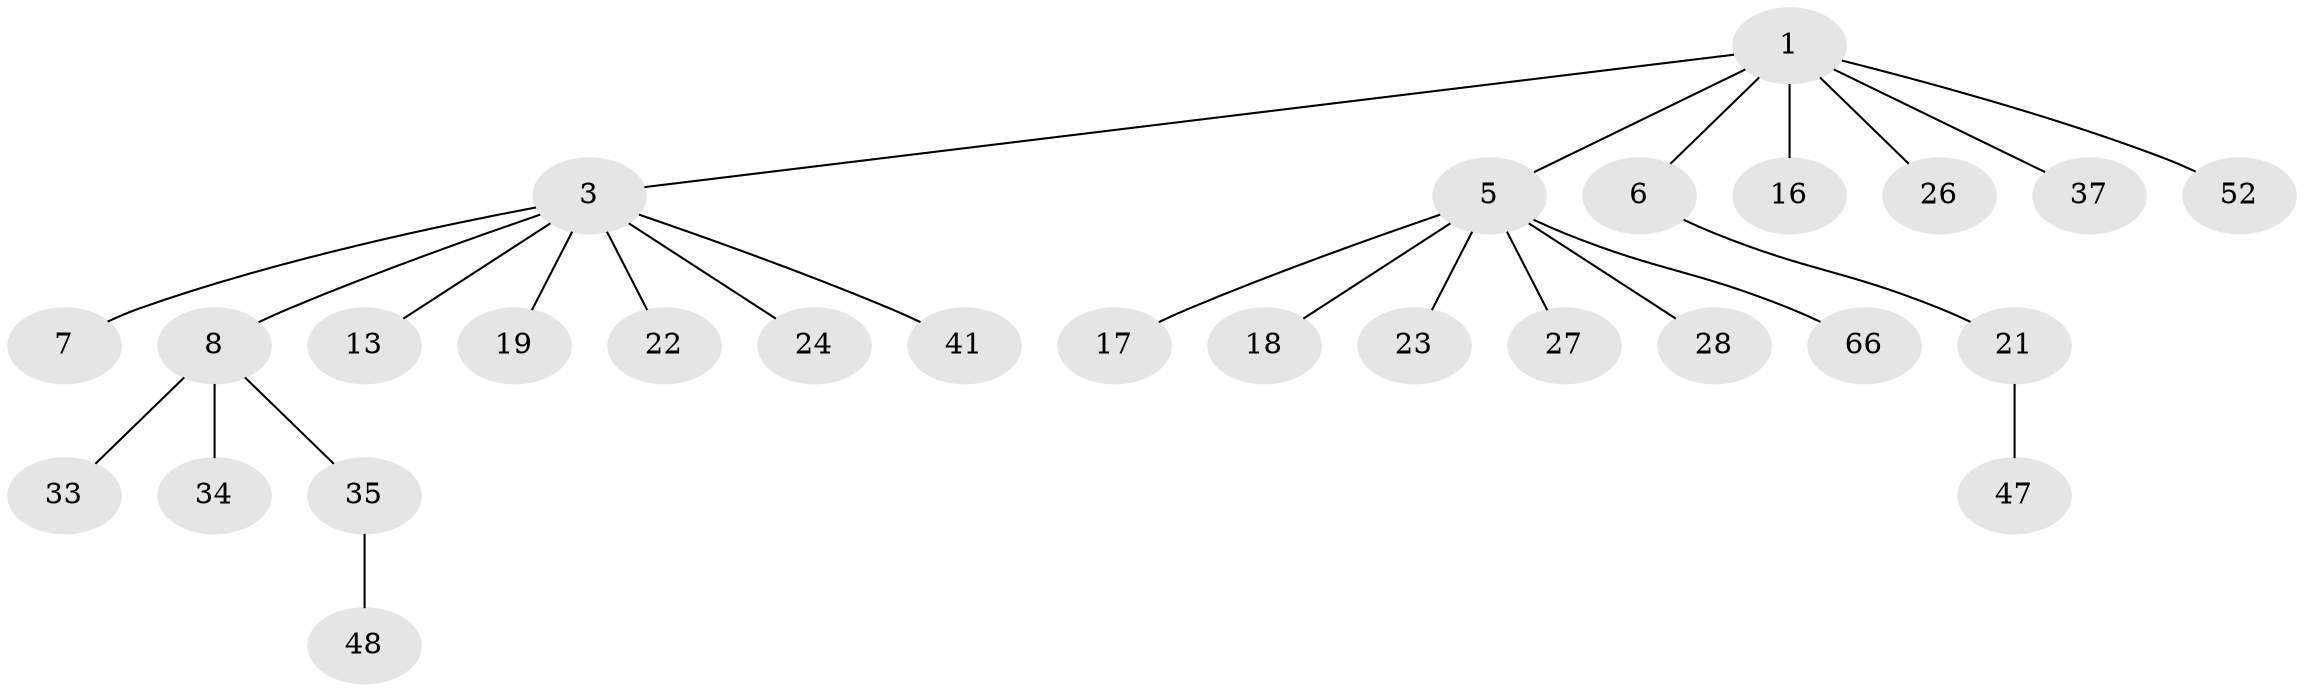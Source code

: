 // original degree distribution, {3: 0.1323529411764706, 6: 0.029411764705882353, 8: 0.014705882352941176, 2: 0.2647058823529412, 5: 0.014705882352941176, 4: 0.04411764705882353, 1: 0.5}
// Generated by graph-tools (version 1.1) at 2025/19/03/04/25 18:19:22]
// undirected, 27 vertices, 26 edges
graph export_dot {
graph [start="1"]
  node [color=gray90,style=filled];
  1 [super="+2"];
  3 [super="+4+51"];
  5 [super="+9+14"];
  6 [super="+10+39"];
  7 [super="+36"];
  8 [super="+25+11+61"];
  13 [super="+30+15"];
  16;
  17;
  18 [super="+20+62+29"];
  19;
  21 [super="+38"];
  22 [super="+63"];
  23;
  24;
  26 [super="+32"];
  27;
  28 [super="+45"];
  33;
  34 [super="+60+57"];
  35 [super="+44"];
  37 [super="+50+46"];
  41 [super="+43+56"];
  47;
  48;
  52;
  66;
  1 -- 6;
  1 -- 16;
  1 -- 3;
  1 -- 52;
  1 -- 37;
  1 -- 5;
  1 -- 26;
  3 -- 7;
  3 -- 8;
  3 -- 13;
  3 -- 22;
  3 -- 41;
  3 -- 24;
  3 -- 19;
  5 -- 18;
  5 -- 27;
  5 -- 28;
  5 -- 17;
  5 -- 66;
  5 -- 23;
  6 -- 21;
  8 -- 35;
  8 -- 33;
  8 -- 34;
  21 -- 47;
  35 -- 48;
}
